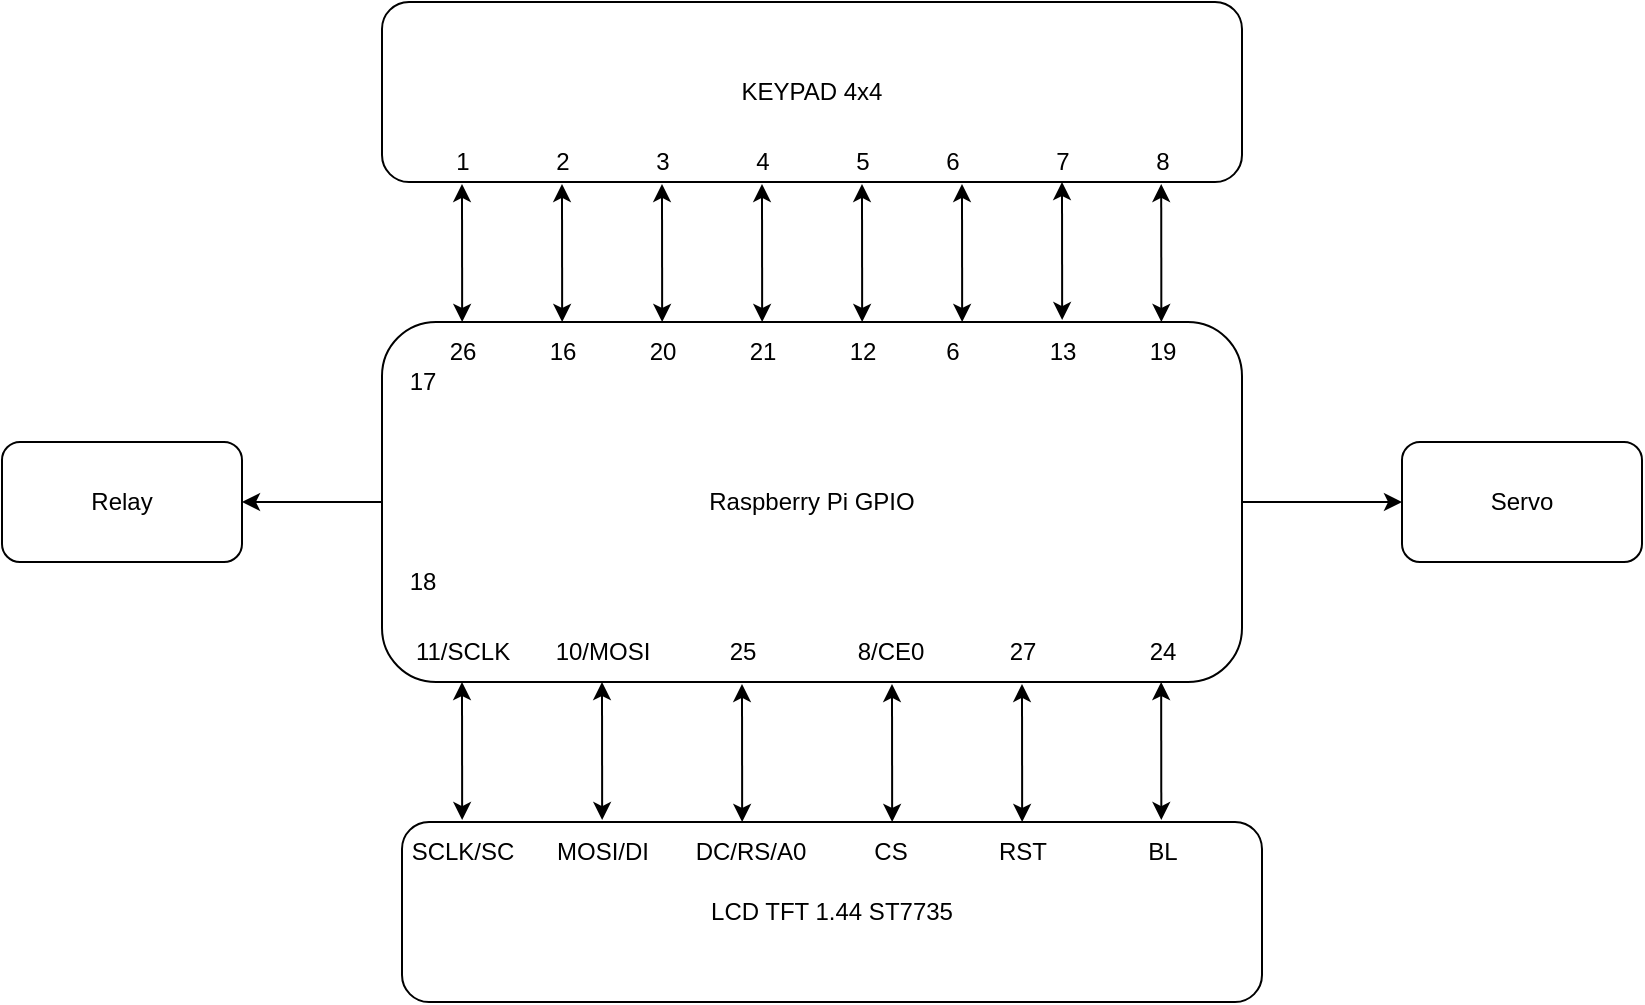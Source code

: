 <mxfile version="20.0.4" type="device"><diagram id="5x9zTd_GhDZb0emIh9HC" name="Page-1"><mxGraphModel dx="1426" dy="643" grid="1" gridSize="10" guides="1" tooltips="1" connect="1" arrows="1" fold="1" page="1" pageScale="1" pageWidth="827" pageHeight="1169" math="0" shadow="0"><root><mxCell id="0"/><mxCell id="1" parent="0"/><mxCell id="uq-jSbXBzEn_bEH-jYZl-62" style="edgeStyle=orthogonalEdgeStyle;rounded=0;orthogonalLoop=1;jettySize=auto;html=1;entryX=1;entryY=0.5;entryDx=0;entryDy=0;" edge="1" parent="1" source="uq-jSbXBzEn_bEH-jYZl-1" target="uq-jSbXBzEn_bEH-jYZl-30"><mxGeometry relative="1" as="geometry"/></mxCell><mxCell id="uq-jSbXBzEn_bEH-jYZl-63" style="edgeStyle=orthogonalEdgeStyle;rounded=0;orthogonalLoop=1;jettySize=auto;html=1;entryX=0;entryY=0.5;entryDx=0;entryDy=0;" edge="1" parent="1" source="uq-jSbXBzEn_bEH-jYZl-1" target="uq-jSbXBzEn_bEH-jYZl-34"><mxGeometry relative="1" as="geometry"/></mxCell><mxCell id="uq-jSbXBzEn_bEH-jYZl-1" value="Raspberry Pi GPIO" style="rounded=1;whiteSpace=wrap;html=1;" vertex="1" parent="1"><mxGeometry x="190" y="360" width="430" height="180" as="geometry"/></mxCell><mxCell id="uq-jSbXBzEn_bEH-jYZl-2" value="KEYPAD 4x4" style="rounded=1;whiteSpace=wrap;html=1;" vertex="1" parent="1"><mxGeometry x="190" y="200" width="430" height="90" as="geometry"/></mxCell><mxCell id="uq-jSbXBzEn_bEH-jYZl-4" value="" style="endArrow=classic;startArrow=classic;html=1;rounded=0;entryX=0.128;entryY=1.011;entryDx=0;entryDy=0;entryPerimeter=0;" edge="1" parent="1"><mxGeometry width="50" height="50" relative="1" as="geometry"><mxPoint x="230.08" y="360" as="sourcePoint"/><mxPoint x="230.0" y="290.99" as="targetPoint"/></mxGeometry></mxCell><mxCell id="uq-jSbXBzEn_bEH-jYZl-5" value="" style="endArrow=classic;startArrow=classic;html=1;rounded=0;entryX=0.128;entryY=1.011;entryDx=0;entryDy=0;entryPerimeter=0;" edge="1" parent="1"><mxGeometry width="50" height="50" relative="1" as="geometry"><mxPoint x="330.08" y="360" as="sourcePoint"/><mxPoint x="330.0" y="290.99" as="targetPoint"/></mxGeometry></mxCell><mxCell id="uq-jSbXBzEn_bEH-jYZl-6" value="" style="endArrow=classic;startArrow=classic;html=1;rounded=0;entryX=0.128;entryY=1.011;entryDx=0;entryDy=0;entryPerimeter=0;" edge="1" parent="1"><mxGeometry width="50" height="50" relative="1" as="geometry"><mxPoint x="380.08" y="360" as="sourcePoint"/><mxPoint x="380.0" y="290.99" as="targetPoint"/></mxGeometry></mxCell><mxCell id="uq-jSbXBzEn_bEH-jYZl-7" value="" style="endArrow=classic;startArrow=classic;html=1;rounded=0;entryX=0.128;entryY=1.011;entryDx=0;entryDy=0;entryPerimeter=0;" edge="1" parent="1"><mxGeometry width="50" height="50" relative="1" as="geometry"><mxPoint x="430.08" y="360" as="sourcePoint"/><mxPoint x="430" y="290.99" as="targetPoint"/></mxGeometry></mxCell><mxCell id="uq-jSbXBzEn_bEH-jYZl-8" value="" style="endArrow=classic;startArrow=classic;html=1;rounded=0;entryX=0.128;entryY=1.011;entryDx=0;entryDy=0;entryPerimeter=0;" edge="1" parent="1"><mxGeometry width="50" height="50" relative="1" as="geometry"><mxPoint x="480.08" y="360" as="sourcePoint"/><mxPoint x="480" y="290.99" as="targetPoint"/></mxGeometry></mxCell><mxCell id="uq-jSbXBzEn_bEH-jYZl-9" value="" style="endArrow=classic;startArrow=classic;html=1;rounded=0;entryX=0.128;entryY=1.011;entryDx=0;entryDy=0;entryPerimeter=0;" edge="1" parent="1"><mxGeometry width="50" height="50" relative="1" as="geometry"><mxPoint x="280.08" y="360" as="sourcePoint"/><mxPoint x="280.0" y="290.99" as="targetPoint"/></mxGeometry></mxCell><mxCell id="uq-jSbXBzEn_bEH-jYZl-10" value="" style="endArrow=classic;startArrow=classic;html=1;rounded=0;entryX=0.128;entryY=1.011;entryDx=0;entryDy=0;entryPerimeter=0;" edge="1" parent="1"><mxGeometry width="50" height="50" relative="1" as="geometry"><mxPoint x="530.08" y="359.01" as="sourcePoint"/><mxPoint x="530" y="290" as="targetPoint"/></mxGeometry></mxCell><mxCell id="uq-jSbXBzEn_bEH-jYZl-11" value="" style="endArrow=classic;startArrow=classic;html=1;rounded=0;entryX=0.128;entryY=1.011;entryDx=0;entryDy=0;entryPerimeter=0;" edge="1" parent="1"><mxGeometry width="50" height="50" relative="1" as="geometry"><mxPoint x="579.68" y="360" as="sourcePoint"/><mxPoint x="579.6" y="290.99" as="targetPoint"/></mxGeometry></mxCell><mxCell id="uq-jSbXBzEn_bEH-jYZl-13" value="26" style="text;html=1;align=center;verticalAlign=middle;resizable=0;points=[];autosize=1;strokeColor=none;fillColor=none;" vertex="1" parent="1"><mxGeometry x="210" y="360" width="40" height="30" as="geometry"/></mxCell><mxCell id="uq-jSbXBzEn_bEH-jYZl-14" value="16" style="text;html=1;align=center;verticalAlign=middle;resizable=0;points=[];autosize=1;strokeColor=none;fillColor=none;" vertex="1" parent="1"><mxGeometry x="260" y="360" width="40" height="30" as="geometry"/></mxCell><mxCell id="uq-jSbXBzEn_bEH-jYZl-15" value="20" style="text;html=1;align=center;verticalAlign=middle;resizable=0;points=[];autosize=1;strokeColor=none;fillColor=none;" vertex="1" parent="1"><mxGeometry x="310" y="360" width="40" height="30" as="geometry"/></mxCell><mxCell id="uq-jSbXBzEn_bEH-jYZl-16" value="21" style="text;html=1;align=center;verticalAlign=middle;resizable=0;points=[];autosize=1;strokeColor=none;fillColor=none;" vertex="1" parent="1"><mxGeometry x="360" y="360" width="40" height="30" as="geometry"/></mxCell><mxCell id="uq-jSbXBzEn_bEH-jYZl-17" value="12" style="text;html=1;align=center;verticalAlign=middle;resizable=0;points=[];autosize=1;strokeColor=none;fillColor=none;" vertex="1" parent="1"><mxGeometry x="410" y="360" width="40" height="30" as="geometry"/></mxCell><mxCell id="uq-jSbXBzEn_bEH-jYZl-18" value="6" style="text;html=1;align=center;verticalAlign=middle;resizable=0;points=[];autosize=1;strokeColor=none;fillColor=none;" vertex="1" parent="1"><mxGeometry x="460" y="360" width="30" height="30" as="geometry"/></mxCell><mxCell id="uq-jSbXBzEn_bEH-jYZl-19" value="13" style="text;html=1;align=center;verticalAlign=middle;resizable=0;points=[];autosize=1;strokeColor=none;fillColor=none;" vertex="1" parent="1"><mxGeometry x="510" y="360" width="40" height="30" as="geometry"/></mxCell><mxCell id="uq-jSbXBzEn_bEH-jYZl-20" value="19" style="text;html=1;align=center;verticalAlign=middle;resizable=0;points=[];autosize=1;strokeColor=none;fillColor=none;" vertex="1" parent="1"><mxGeometry x="560" y="360" width="40" height="30" as="geometry"/></mxCell><mxCell id="uq-jSbXBzEn_bEH-jYZl-21" value="1" style="text;html=1;align=center;verticalAlign=middle;resizable=0;points=[];autosize=1;strokeColor=none;fillColor=none;" vertex="1" parent="1"><mxGeometry x="215" y="265" width="30" height="30" as="geometry"/></mxCell><mxCell id="uq-jSbXBzEn_bEH-jYZl-22" value="2" style="text;html=1;align=center;verticalAlign=middle;resizable=0;points=[];autosize=1;strokeColor=none;fillColor=none;" vertex="1" parent="1"><mxGeometry x="265" y="265" width="30" height="30" as="geometry"/></mxCell><mxCell id="uq-jSbXBzEn_bEH-jYZl-23" value="3" style="text;html=1;align=center;verticalAlign=middle;resizable=0;points=[];autosize=1;strokeColor=none;fillColor=none;" vertex="1" parent="1"><mxGeometry x="315" y="265" width="30" height="30" as="geometry"/></mxCell><mxCell id="uq-jSbXBzEn_bEH-jYZl-24" value="4" style="text;html=1;align=center;verticalAlign=middle;resizable=0;points=[];autosize=1;strokeColor=none;fillColor=none;" vertex="1" parent="1"><mxGeometry x="365" y="265" width="30" height="30" as="geometry"/></mxCell><mxCell id="uq-jSbXBzEn_bEH-jYZl-26" value="5" style="text;html=1;align=center;verticalAlign=middle;resizable=0;points=[];autosize=1;strokeColor=none;fillColor=none;" vertex="1" parent="1"><mxGeometry x="415" y="265" width="30" height="30" as="geometry"/></mxCell><mxCell id="uq-jSbXBzEn_bEH-jYZl-27" value="6" style="text;html=1;align=center;verticalAlign=middle;resizable=0;points=[];autosize=1;strokeColor=none;fillColor=none;" vertex="1" parent="1"><mxGeometry x="460" y="265" width="30" height="30" as="geometry"/></mxCell><mxCell id="uq-jSbXBzEn_bEH-jYZl-28" value="7" style="text;html=1;align=center;verticalAlign=middle;resizable=0;points=[];autosize=1;strokeColor=none;fillColor=none;" vertex="1" parent="1"><mxGeometry x="515" y="265" width="30" height="30" as="geometry"/></mxCell><mxCell id="uq-jSbXBzEn_bEH-jYZl-29" value="8" style="text;html=1;align=center;verticalAlign=middle;resizable=0;points=[];autosize=1;strokeColor=none;fillColor=none;" vertex="1" parent="1"><mxGeometry x="565" y="265" width="30" height="30" as="geometry"/></mxCell><mxCell id="uq-jSbXBzEn_bEH-jYZl-30" value="Relay" style="rounded=1;whiteSpace=wrap;html=1;" vertex="1" parent="1"><mxGeometry y="420" width="120" height="60" as="geometry"/></mxCell><mxCell id="uq-jSbXBzEn_bEH-jYZl-32" value="17" style="text;html=1;align=center;verticalAlign=middle;resizable=0;points=[];autosize=1;strokeColor=none;fillColor=none;" vertex="1" parent="1"><mxGeometry x="190" y="375" width="40" height="30" as="geometry"/></mxCell><mxCell id="uq-jSbXBzEn_bEH-jYZl-34" value="Servo" style="rounded=1;whiteSpace=wrap;html=1;" vertex="1" parent="1"><mxGeometry x="700" y="420" width="120" height="60" as="geometry"/></mxCell><mxCell id="uq-jSbXBzEn_bEH-jYZl-38" value="18" style="text;html=1;align=center;verticalAlign=middle;resizable=0;points=[];autosize=1;strokeColor=none;fillColor=none;" vertex="1" parent="1"><mxGeometry x="190" y="475" width="40" height="30" as="geometry"/></mxCell><mxCell id="uq-jSbXBzEn_bEH-jYZl-39" value="LCD TFT 1.44 ST7735" style="rounded=1;whiteSpace=wrap;html=1;" vertex="1" parent="1"><mxGeometry x="200" y="610" width="430" height="90" as="geometry"/></mxCell><mxCell id="uq-jSbXBzEn_bEH-jYZl-40" value="" style="endArrow=classic;startArrow=classic;html=1;rounded=0;entryX=0.128;entryY=1.011;entryDx=0;entryDy=0;entryPerimeter=0;" edge="1" parent="1"><mxGeometry width="50" height="50" relative="1" as="geometry"><mxPoint x="230.08" y="609.01" as="sourcePoint"/><mxPoint x="230" y="540" as="targetPoint"/></mxGeometry></mxCell><mxCell id="uq-jSbXBzEn_bEH-jYZl-41" value="11/SCLK" style="text;html=1;align=center;verticalAlign=middle;resizable=0;points=[];autosize=1;strokeColor=none;fillColor=none;" vertex="1" parent="1"><mxGeometry x="195" y="510" width="70" height="30" as="geometry"/></mxCell><mxCell id="uq-jSbXBzEn_bEH-jYZl-42" value="SCLK/SC" style="text;html=1;align=center;verticalAlign=middle;resizable=0;points=[];autosize=1;strokeColor=none;fillColor=none;" vertex="1" parent="1"><mxGeometry x="195" y="610" width="70" height="30" as="geometry"/></mxCell><mxCell id="uq-jSbXBzEn_bEH-jYZl-43" value="" style="endArrow=classic;startArrow=classic;html=1;rounded=0;entryX=0.128;entryY=1.011;entryDx=0;entryDy=0;entryPerimeter=0;" edge="1" parent="1"><mxGeometry width="50" height="50" relative="1" as="geometry"><mxPoint x="300.08" y="609.01" as="sourcePoint"/><mxPoint x="300" y="540" as="targetPoint"/></mxGeometry></mxCell><mxCell id="uq-jSbXBzEn_bEH-jYZl-45" value="" style="endArrow=classic;startArrow=classic;html=1;rounded=0;entryX=0.128;entryY=1.011;entryDx=0;entryDy=0;entryPerimeter=0;" edge="1" parent="1"><mxGeometry width="50" height="50" relative="1" as="geometry"><mxPoint x="370.08" y="610" as="sourcePoint"/><mxPoint x="370.0" y="540.99" as="targetPoint"/></mxGeometry></mxCell><mxCell id="uq-jSbXBzEn_bEH-jYZl-46" value="" style="endArrow=classic;startArrow=classic;html=1;rounded=0;entryX=0.128;entryY=1.011;entryDx=0;entryDy=0;entryPerimeter=0;" edge="1" parent="1"><mxGeometry width="50" height="50" relative="1" as="geometry"><mxPoint x="445.08" y="610" as="sourcePoint"/><mxPoint x="445.0" y="540.99" as="targetPoint"/></mxGeometry></mxCell><mxCell id="uq-jSbXBzEn_bEH-jYZl-47" value="" style="endArrow=classic;startArrow=classic;html=1;rounded=0;entryX=0.128;entryY=1.011;entryDx=0;entryDy=0;entryPerimeter=0;" edge="1" parent="1"><mxGeometry width="50" height="50" relative="1" as="geometry"><mxPoint x="510.08" y="610" as="sourcePoint"/><mxPoint x="510.0" y="540.99" as="targetPoint"/></mxGeometry></mxCell><mxCell id="uq-jSbXBzEn_bEH-jYZl-50" value="" style="endArrow=classic;startArrow=classic;html=1;rounded=0;entryX=0.128;entryY=1.011;entryDx=0;entryDy=0;entryPerimeter=0;" edge="1" parent="1"><mxGeometry width="50" height="50" relative="1" as="geometry"><mxPoint x="579.66" y="609.01" as="sourcePoint"/><mxPoint x="579.58" y="540" as="targetPoint"/></mxGeometry></mxCell><mxCell id="uq-jSbXBzEn_bEH-jYZl-51" value="10/MOSI" style="text;html=1;align=center;verticalAlign=middle;resizable=0;points=[];autosize=1;strokeColor=none;fillColor=none;" vertex="1" parent="1"><mxGeometry x="265" y="510" width="70" height="30" as="geometry"/></mxCell><mxCell id="uq-jSbXBzEn_bEH-jYZl-52" value="MOSI/DI" style="text;html=1;align=center;verticalAlign=middle;resizable=0;points=[];autosize=1;strokeColor=none;fillColor=none;" vertex="1" parent="1"><mxGeometry x="265" y="610" width="70" height="30" as="geometry"/></mxCell><mxCell id="uq-jSbXBzEn_bEH-jYZl-53" value="25" style="text;html=1;align=center;verticalAlign=middle;resizable=0;points=[];autosize=1;strokeColor=none;fillColor=none;" vertex="1" parent="1"><mxGeometry x="350" y="510" width="40" height="30" as="geometry"/></mxCell><mxCell id="uq-jSbXBzEn_bEH-jYZl-54" value="8/CE0" style="text;html=1;align=center;verticalAlign=middle;resizable=0;points=[];autosize=1;strokeColor=none;fillColor=none;" vertex="1" parent="1"><mxGeometry x="414" y="510" width="60" height="30" as="geometry"/></mxCell><mxCell id="uq-jSbXBzEn_bEH-jYZl-55" value="27" style="text;html=1;align=center;verticalAlign=middle;resizable=0;points=[];autosize=1;strokeColor=none;fillColor=none;" vertex="1" parent="1"><mxGeometry x="490" y="510" width="40" height="30" as="geometry"/></mxCell><mxCell id="uq-jSbXBzEn_bEH-jYZl-56" value="24" style="text;html=1;align=center;verticalAlign=middle;resizable=0;points=[];autosize=1;strokeColor=none;fillColor=none;" vertex="1" parent="1"><mxGeometry x="560" y="510" width="40" height="30" as="geometry"/></mxCell><mxCell id="uq-jSbXBzEn_bEH-jYZl-57" value="DC/RS/A0" style="text;html=1;align=center;verticalAlign=middle;resizable=0;points=[];autosize=1;strokeColor=none;fillColor=none;" vertex="1" parent="1"><mxGeometry x="334" y="610" width="80" height="30" as="geometry"/></mxCell><mxCell id="uq-jSbXBzEn_bEH-jYZl-58" value="CS" style="text;html=1;align=center;verticalAlign=middle;resizable=0;points=[];autosize=1;strokeColor=none;fillColor=none;" vertex="1" parent="1"><mxGeometry x="424" y="610" width="40" height="30" as="geometry"/></mxCell><mxCell id="uq-jSbXBzEn_bEH-jYZl-59" value="RST" style="text;html=1;align=center;verticalAlign=middle;resizable=0;points=[];autosize=1;strokeColor=none;fillColor=none;" vertex="1" parent="1"><mxGeometry x="485" y="610" width="50" height="30" as="geometry"/></mxCell><mxCell id="uq-jSbXBzEn_bEH-jYZl-60" value="BL" style="text;html=1;align=center;verticalAlign=middle;resizable=0;points=[];autosize=1;strokeColor=none;fillColor=none;" vertex="1" parent="1"><mxGeometry x="560" y="610" width="40" height="30" as="geometry"/></mxCell></root></mxGraphModel></diagram></mxfile>